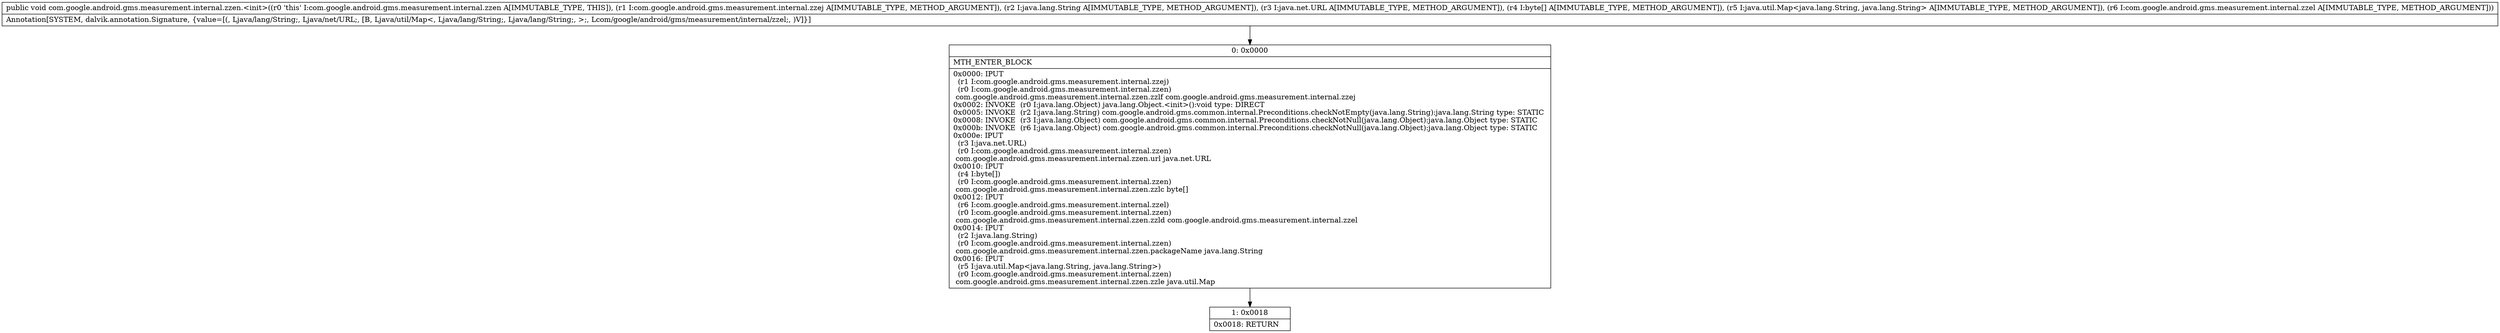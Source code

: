 digraph "CFG forcom.google.android.gms.measurement.internal.zzen.\<init\>(Lcom\/google\/android\/gms\/measurement\/internal\/zzej;Ljava\/lang\/String;Ljava\/net\/URL;[BLjava\/util\/Map;Lcom\/google\/android\/gms\/measurement\/internal\/zzel;)V" {
Node_0 [shape=record,label="{0\:\ 0x0000|MTH_ENTER_BLOCK\l|0x0000: IPUT  \l  (r1 I:com.google.android.gms.measurement.internal.zzej)\l  (r0 I:com.google.android.gms.measurement.internal.zzen)\l com.google.android.gms.measurement.internal.zzen.zzlf com.google.android.gms.measurement.internal.zzej \l0x0002: INVOKE  (r0 I:java.lang.Object) java.lang.Object.\<init\>():void type: DIRECT \l0x0005: INVOKE  (r2 I:java.lang.String) com.google.android.gms.common.internal.Preconditions.checkNotEmpty(java.lang.String):java.lang.String type: STATIC \l0x0008: INVOKE  (r3 I:java.lang.Object) com.google.android.gms.common.internal.Preconditions.checkNotNull(java.lang.Object):java.lang.Object type: STATIC \l0x000b: INVOKE  (r6 I:java.lang.Object) com.google.android.gms.common.internal.Preconditions.checkNotNull(java.lang.Object):java.lang.Object type: STATIC \l0x000e: IPUT  \l  (r3 I:java.net.URL)\l  (r0 I:com.google.android.gms.measurement.internal.zzen)\l com.google.android.gms.measurement.internal.zzen.url java.net.URL \l0x0010: IPUT  \l  (r4 I:byte[])\l  (r0 I:com.google.android.gms.measurement.internal.zzen)\l com.google.android.gms.measurement.internal.zzen.zzlc byte[] \l0x0012: IPUT  \l  (r6 I:com.google.android.gms.measurement.internal.zzel)\l  (r0 I:com.google.android.gms.measurement.internal.zzen)\l com.google.android.gms.measurement.internal.zzen.zzld com.google.android.gms.measurement.internal.zzel \l0x0014: IPUT  \l  (r2 I:java.lang.String)\l  (r0 I:com.google.android.gms.measurement.internal.zzen)\l com.google.android.gms.measurement.internal.zzen.packageName java.lang.String \l0x0016: IPUT  \l  (r5 I:java.util.Map\<java.lang.String, java.lang.String\>)\l  (r0 I:com.google.android.gms.measurement.internal.zzen)\l com.google.android.gms.measurement.internal.zzen.zzle java.util.Map \l}"];
Node_1 [shape=record,label="{1\:\ 0x0018|0x0018: RETURN   \l}"];
MethodNode[shape=record,label="{public void com.google.android.gms.measurement.internal.zzen.\<init\>((r0 'this' I:com.google.android.gms.measurement.internal.zzen A[IMMUTABLE_TYPE, THIS]), (r1 I:com.google.android.gms.measurement.internal.zzej A[IMMUTABLE_TYPE, METHOD_ARGUMENT]), (r2 I:java.lang.String A[IMMUTABLE_TYPE, METHOD_ARGUMENT]), (r3 I:java.net.URL A[IMMUTABLE_TYPE, METHOD_ARGUMENT]), (r4 I:byte[] A[IMMUTABLE_TYPE, METHOD_ARGUMENT]), (r5 I:java.util.Map\<java.lang.String, java.lang.String\> A[IMMUTABLE_TYPE, METHOD_ARGUMENT]), (r6 I:com.google.android.gms.measurement.internal.zzel A[IMMUTABLE_TYPE, METHOD_ARGUMENT]))  | Annotation[SYSTEM, dalvik.annotation.Signature, \{value=[(, Ljava\/lang\/String;, Ljava\/net\/URL;, [B, Ljava\/util\/Map\<, Ljava\/lang\/String;, Ljava\/lang\/String;, \>;, Lcom\/google\/android\/gms\/measurement\/internal\/zzel;, )V]\}]\l}"];
MethodNode -> Node_0;
Node_0 -> Node_1;
}

